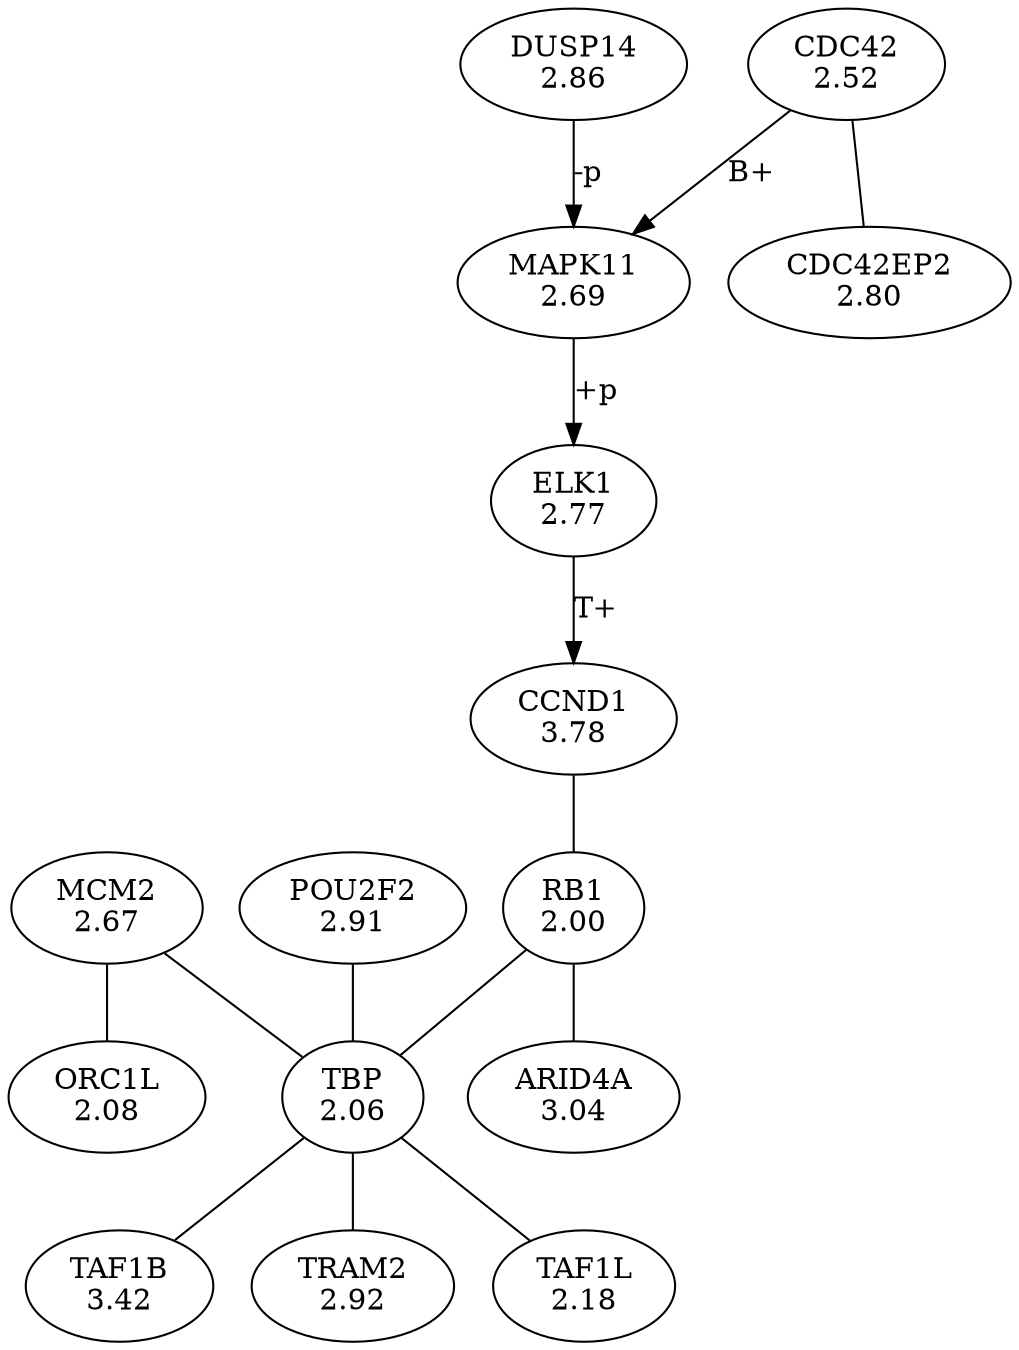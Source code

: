 digraph G {
overlap = scale ;
516 [label = "ORC1L\n2.08" ] ; 
1326 [label = "MCM2\n2.67" ] ; 
12155 [label = "TBP\n2.06" ] ; 
10107 [label = "TAF1B\n3.42" ] ; 
14394 [label = "TRAM2\n2.92" ] ; 
5035 [label = "POU2F2\n2.91" ] ; 
5386 [label = "TAF1L\n2.18" ] ; 
14937 [label = "RB1\n2.00" ] ; 
1651 [label = "CCND1\n3.78" ] ; 
13118 [label = "ARID4A\n3.04" ] ; 
5584 [label = "ELK1\n2.77" ] ; 
7060 [label = "MAPK11\n2.69" ] ; 
4991 [label = "DUSP14\n2.86" ] ; 
11933 [label = "CDC42\n2.52" ] ; 
1358 [label = "CDC42EP2\n2.80" ] ; 
1326 -> 516 [arrowhead = "none" ]
1326 -> 12155 [arrowhead = "none" ]
14937 -> 12155 [arrowhead = "none" ]
12155 -> 14394 [arrowhead = "none" ]
12155 -> 10107 [arrowhead = "none" ]
5035 -> 12155 [arrowhead = "none" ]
12155 -> 5386 [arrowhead = "none" ]
5584 -> 1651 [label = "T+" ]
1651 -> 14937 [arrowhead = "none" ]
14937 -> 13118 [arrowhead = "none" ]
7060 -> 5584 [label = "+p" ]
11933 -> 7060 [label = "B+" ]
4991 -> 7060 [label = "-p" ]
11933 -> 1358 [arrowhead = "none" ]
}
